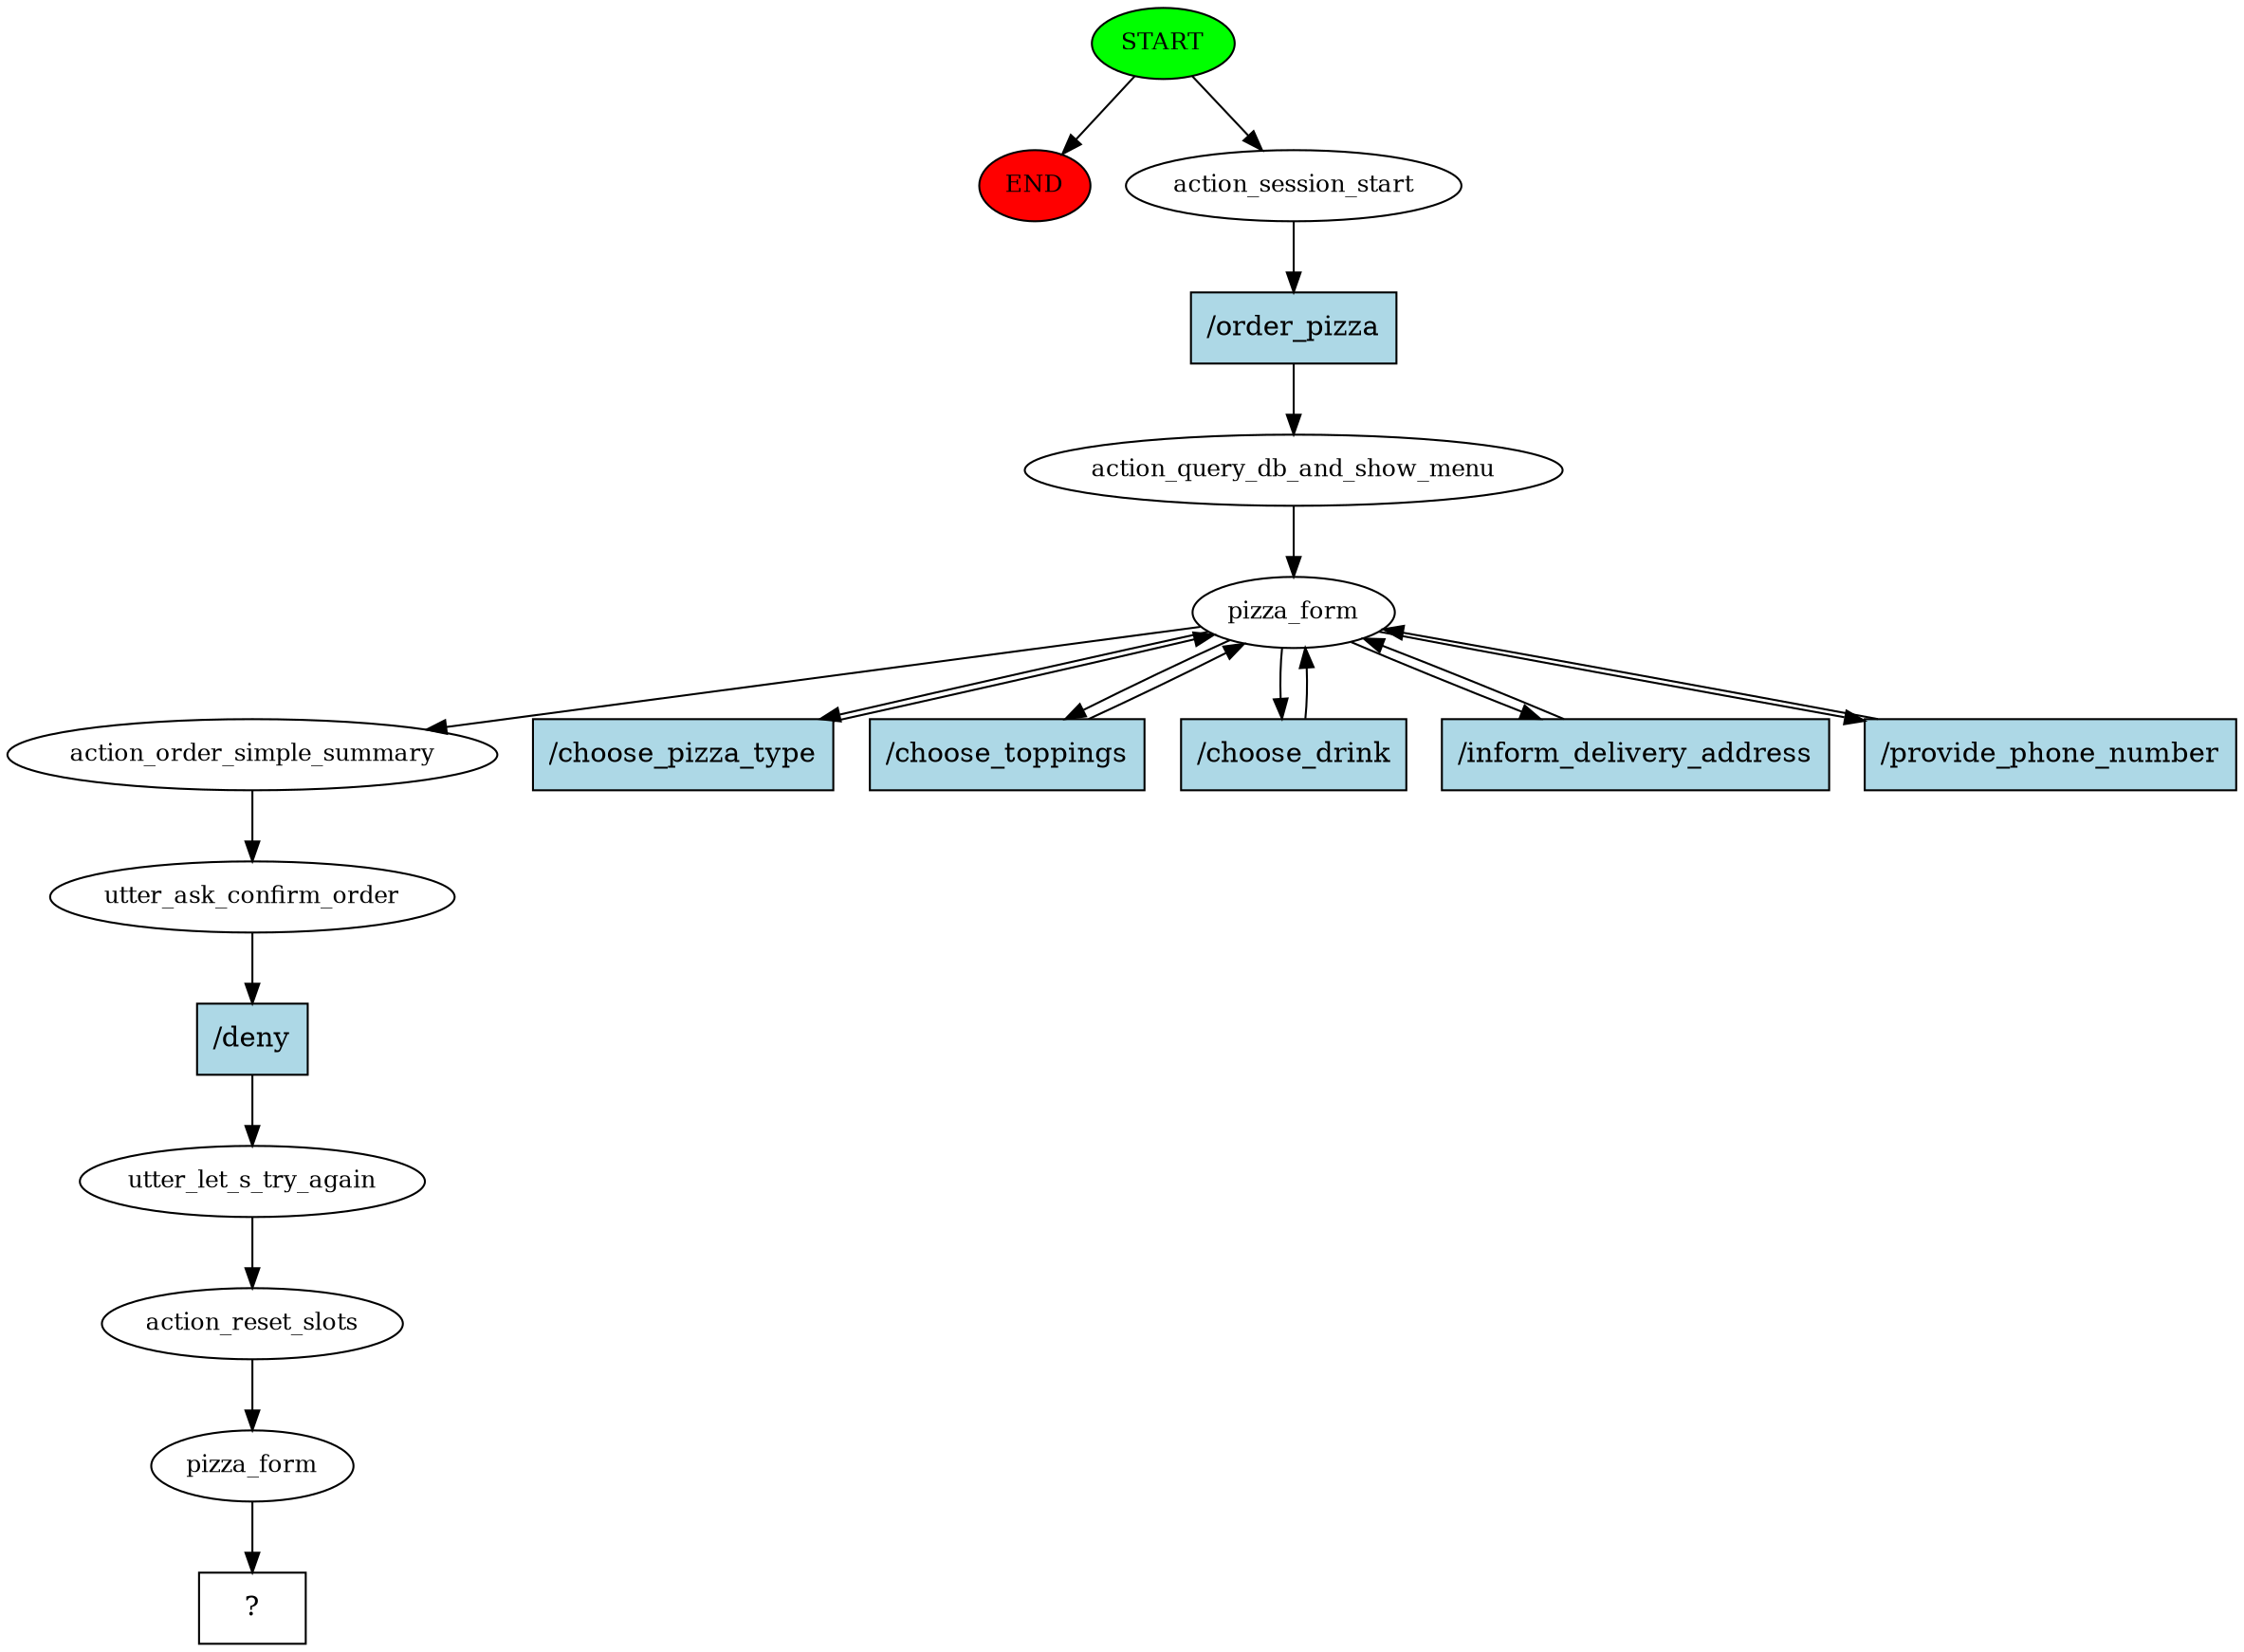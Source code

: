 digraph  {
0 [class="start active", fillcolor=green, fontsize=12, label=START, style=filled];
"-1" [class=end, fillcolor=red, fontsize=12, label=END, style=filled];
1 [class=active, fontsize=12, label=action_session_start];
2 [class=active, fontsize=12, label=action_query_db_and_show_menu];
3 [class=active, fontsize=12, label=pizza_form];
9 [class=active, fontsize=12, label=action_order_simple_summary];
10 [class=active, fontsize=12, label=utter_ask_confirm_order];
11 [class=active, fontsize=12, label=utter_let_s_try_again];
12 [class=active, fontsize=12, label=action_reset_slots];
13 [class=active, fontsize=12, label=pizza_form];
14 [class="intent dashed active", label="  ?  ", shape=rect];
15 [class="intent active", fillcolor=lightblue, label="/order_pizza", shape=rect, style=filled];
16 [class="intent active", fillcolor=lightblue, label="/choose_pizza_type", shape=rect, style=filled];
17 [class="intent active", fillcolor=lightblue, label="/choose_toppings", shape=rect, style=filled];
18 [class="intent active", fillcolor=lightblue, label="/choose_drink", shape=rect, style=filled];
19 [class="intent active", fillcolor=lightblue, label="/inform_delivery_address", shape=rect, style=filled];
20 [class="intent active", fillcolor=lightblue, label="/provide_phone_number", shape=rect, style=filled];
21 [class="intent active", fillcolor=lightblue, label="/deny", shape=rect, style=filled];
0 -> "-1"  [class="", key=NONE, label=""];
0 -> 1  [class=active, key=NONE, label=""];
1 -> 15  [class=active, key=0];
2 -> 3  [class=active, key=NONE, label=""];
3 -> 9  [class=active, key=NONE, label=""];
3 -> 16  [class=active, key=0];
3 -> 17  [class=active, key=0];
3 -> 18  [class=active, key=0];
3 -> 19  [class=active, key=0];
3 -> 20  [class=active, key=0];
9 -> 10  [class=active, key=NONE, label=""];
10 -> 21  [class=active, key=0];
11 -> 12  [class=active, key=NONE, label=""];
12 -> 13  [class=active, key=NONE, label=""];
13 -> 14  [class=active, key=NONE, label=""];
15 -> 2  [class=active, key=0];
16 -> 3  [class=active, key=0];
17 -> 3  [class=active, key=0];
18 -> 3  [class=active, key=0];
19 -> 3  [class=active, key=0];
20 -> 3  [class=active, key=0];
21 -> 11  [class=active, key=0];
}
